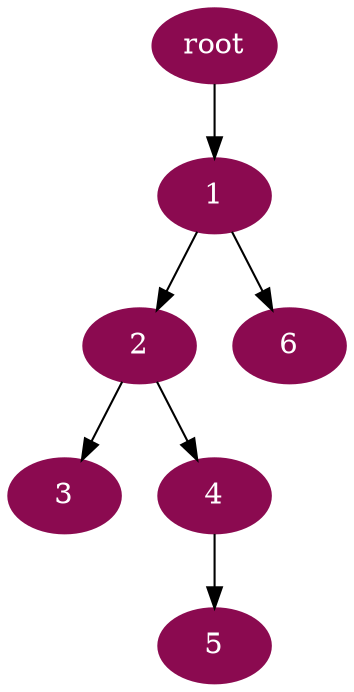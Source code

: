 digraph G {
node [color=deeppink4, style=filled, fontcolor=white];
"root" -> 1;
1 -> 2;
2 -> 3;
2 -> 4;
4 -> 5;
1 -> 6;
}
